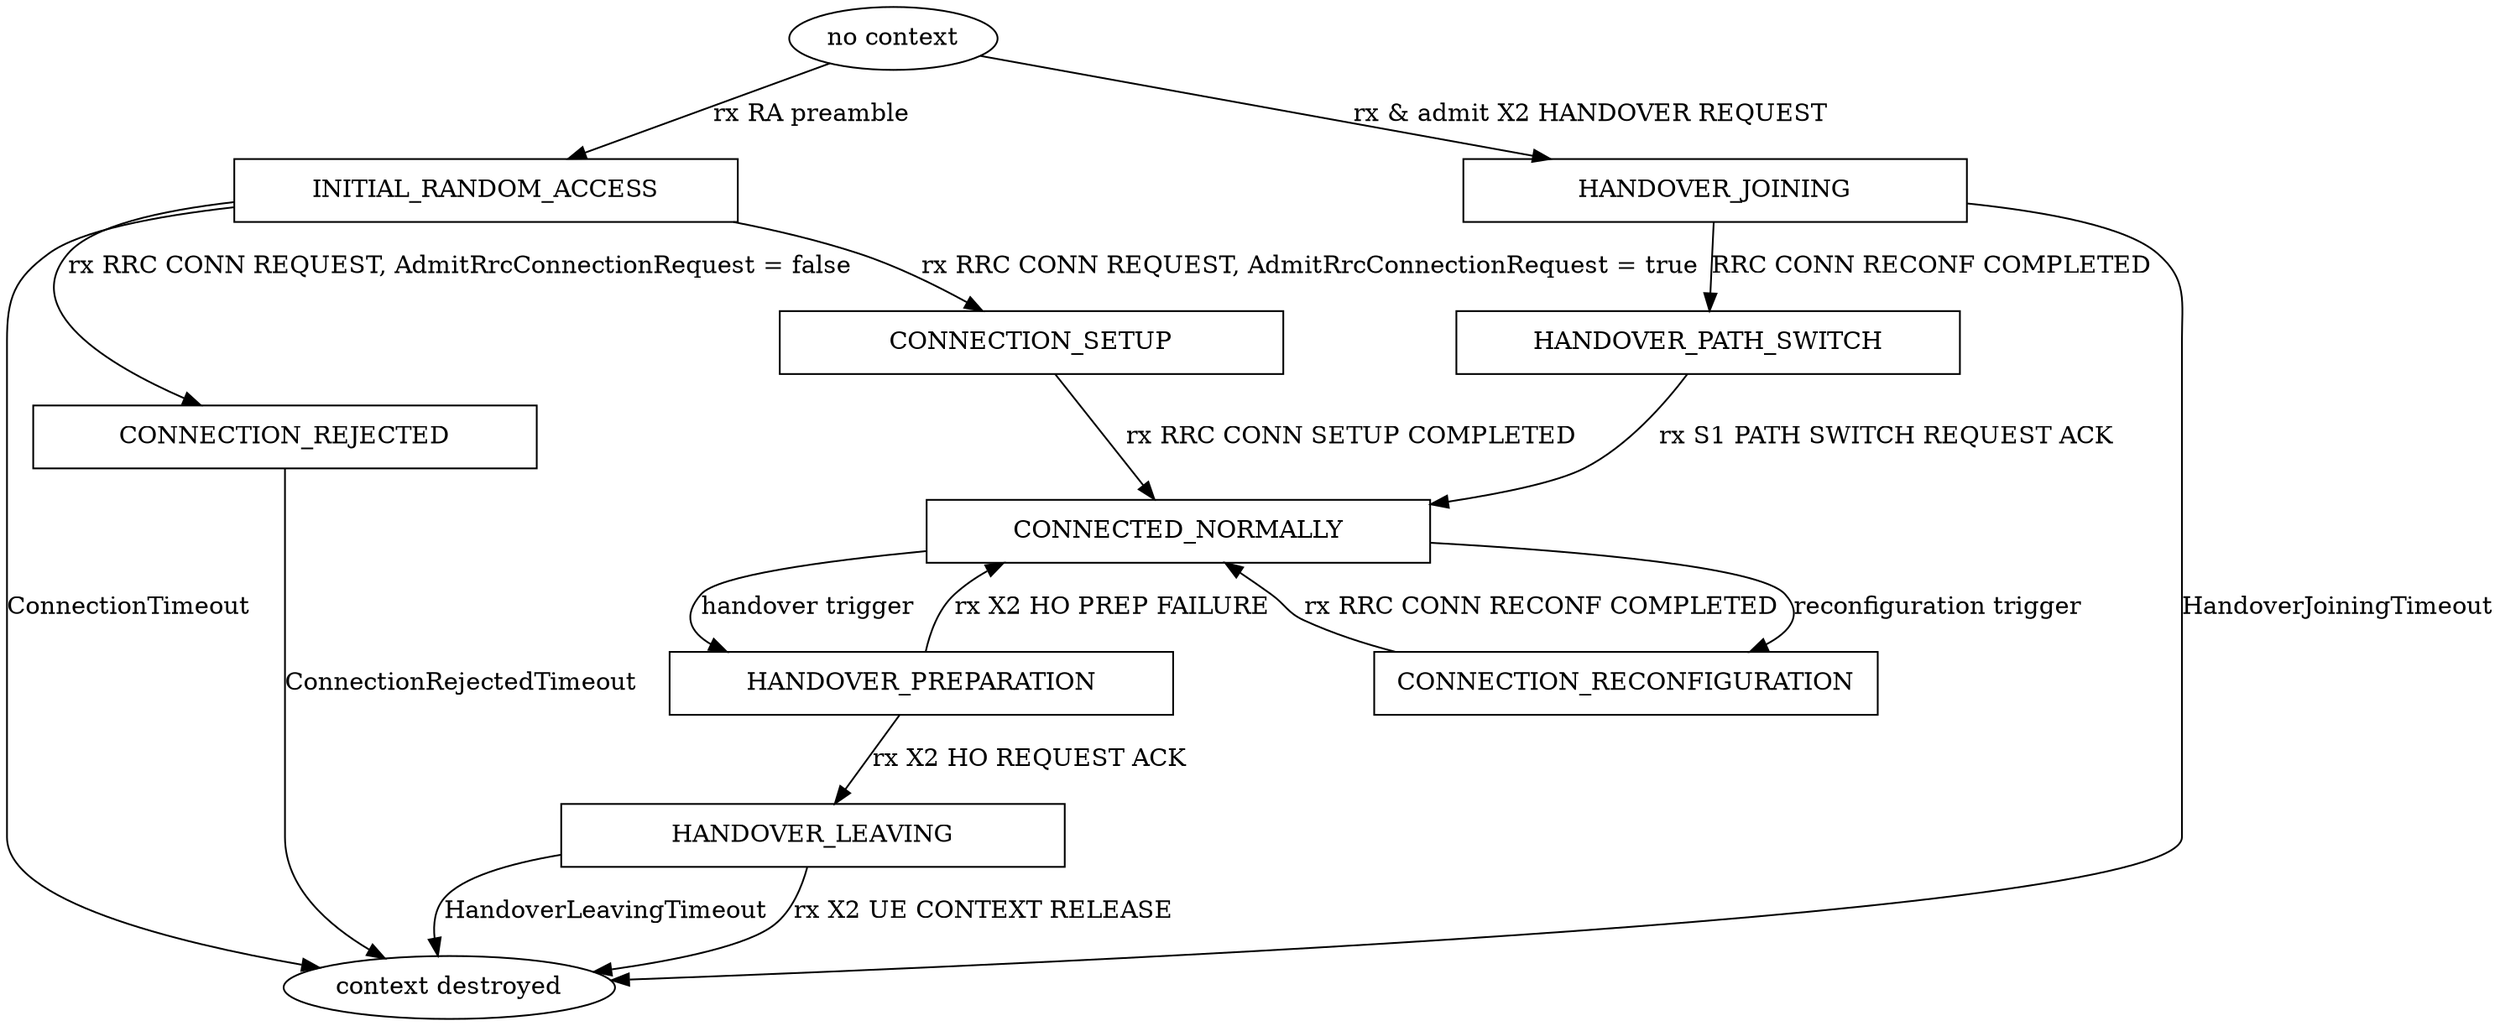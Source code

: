 digraph LteEnbRrcStates {

size="20,20"


NO_CONTEXT [shape="ellipse", label="no context"]
INITIAL_RANDOM_ACCESS  [shape="box",width=4]
CONNECTION_SETUP [shape="box",width=4]
CONNECTION_REJECTED [shape="box",width=4] 
CONNECTED_NORMALLY [shape="box",width=4] 
CONNECTION_RECONFIGURATION [shape="box",width=4] 
HANDOVER_PREPARATION [shape="box",width=4] 
HANDOVER_JOINING [shape="box",width=4] 
HANDOVER_PATH_SWITCH [shape="box",width=4] 
HANDOVER_LEAVING [shape="box",width=4]
CONTEXT_DESTROYED [shape="ellipse", label="context destroyed"]

NO_CONTEXT -> INITIAL_RANDOM_ACCESS [label="rx RA preamble",labeldistance=0]
INITIAL_RANDOM_ACCESS -> CONNECTION_REJECTED [label="rx RRC CONN REQUEST, AdmitRrcConnectionRequest = false"]
CONNECTION_REJECTED -> CONTEXT_DESTROYED [label="ConnectionRejectedTimeout"]
INITIAL_RANDOM_ACCESS -> CONTEXT_DESTROYED [label="ConnectionTimeout"]
INITIAL_RANDOM_ACCESS -> CONNECTION_SETUP [label="rx RRC CONN REQUEST, AdmitRrcConnectionRequest = true"]
CONNECTION_SETUP -> CONNECTED_NORMALLY [label="rx RRC CONN SETUP COMPLETED"]
CONNECTED_NORMALLY -> CONNECTION_RECONFIGURATION [label="reconfiguration trigger"]
CONNECTION_RECONFIGURATION -> CONNECTED_NORMALLY [label="rx RRC CONN RECONF COMPLETED"]
CONNECTED_NORMALLY -> HANDOVER_PREPARATION [label="handover trigger"]
HANDOVER_PREPARATION -> CONNECTED_NORMALLY [label="rx X2 HO PREP FAILURE"]
HANDOVER_PREPARATION -> HANDOVER_LEAVING [label="rx X2 HO REQUEST ACK"]
HANDOVER_LEAVING -> CONTEXT_DESTROYED [label="rx X2 UE CONTEXT RELEASE"]
HANDOVER_LEAVING -> CONTEXT_DESTROYED [label="HandoverLeavingTimeout"]
NO_CONTEXT -> HANDOVER_JOINING [label="rx & admit X2 HANDOVER REQUEST"]
HANDOVER_JOINING -> HANDOVER_PATH_SWITCH [label="RRC CONN RECONF COMPLETED"]
HANDOVER_JOINING -> CONTEXT_DESTROYED [label="HandoverJoiningTimeout"]
HANDOVER_PATH_SWITCH -> CONNECTED_NORMALLY [label="rx S1 PATH SWITCH REQUEST ACK"]


}